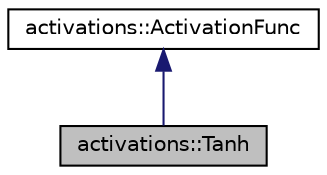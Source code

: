 digraph "activations::Tanh"
{
 // LATEX_PDF_SIZE
  edge [fontname="Helvetica",fontsize="10",labelfontname="Helvetica",labelfontsize="10"];
  node [fontname="Helvetica",fontsize="10",shape=record];
  Node1 [label="activations::Tanh",height=0.2,width=0.4,color="black", fillcolor="grey75", style="filled", fontcolor="black",tooltip=" "];
  Node2 -> Node1 [dir="back",color="midnightblue",fontsize="10",style="solid",fontname="Helvetica"];
  Node2 [label="activations::ActivationFunc",height=0.2,width=0.4,color="black", fillcolor="white", style="filled",URL="$classactivations_1_1ActivationFunc.html",tooltip=" "];
}
